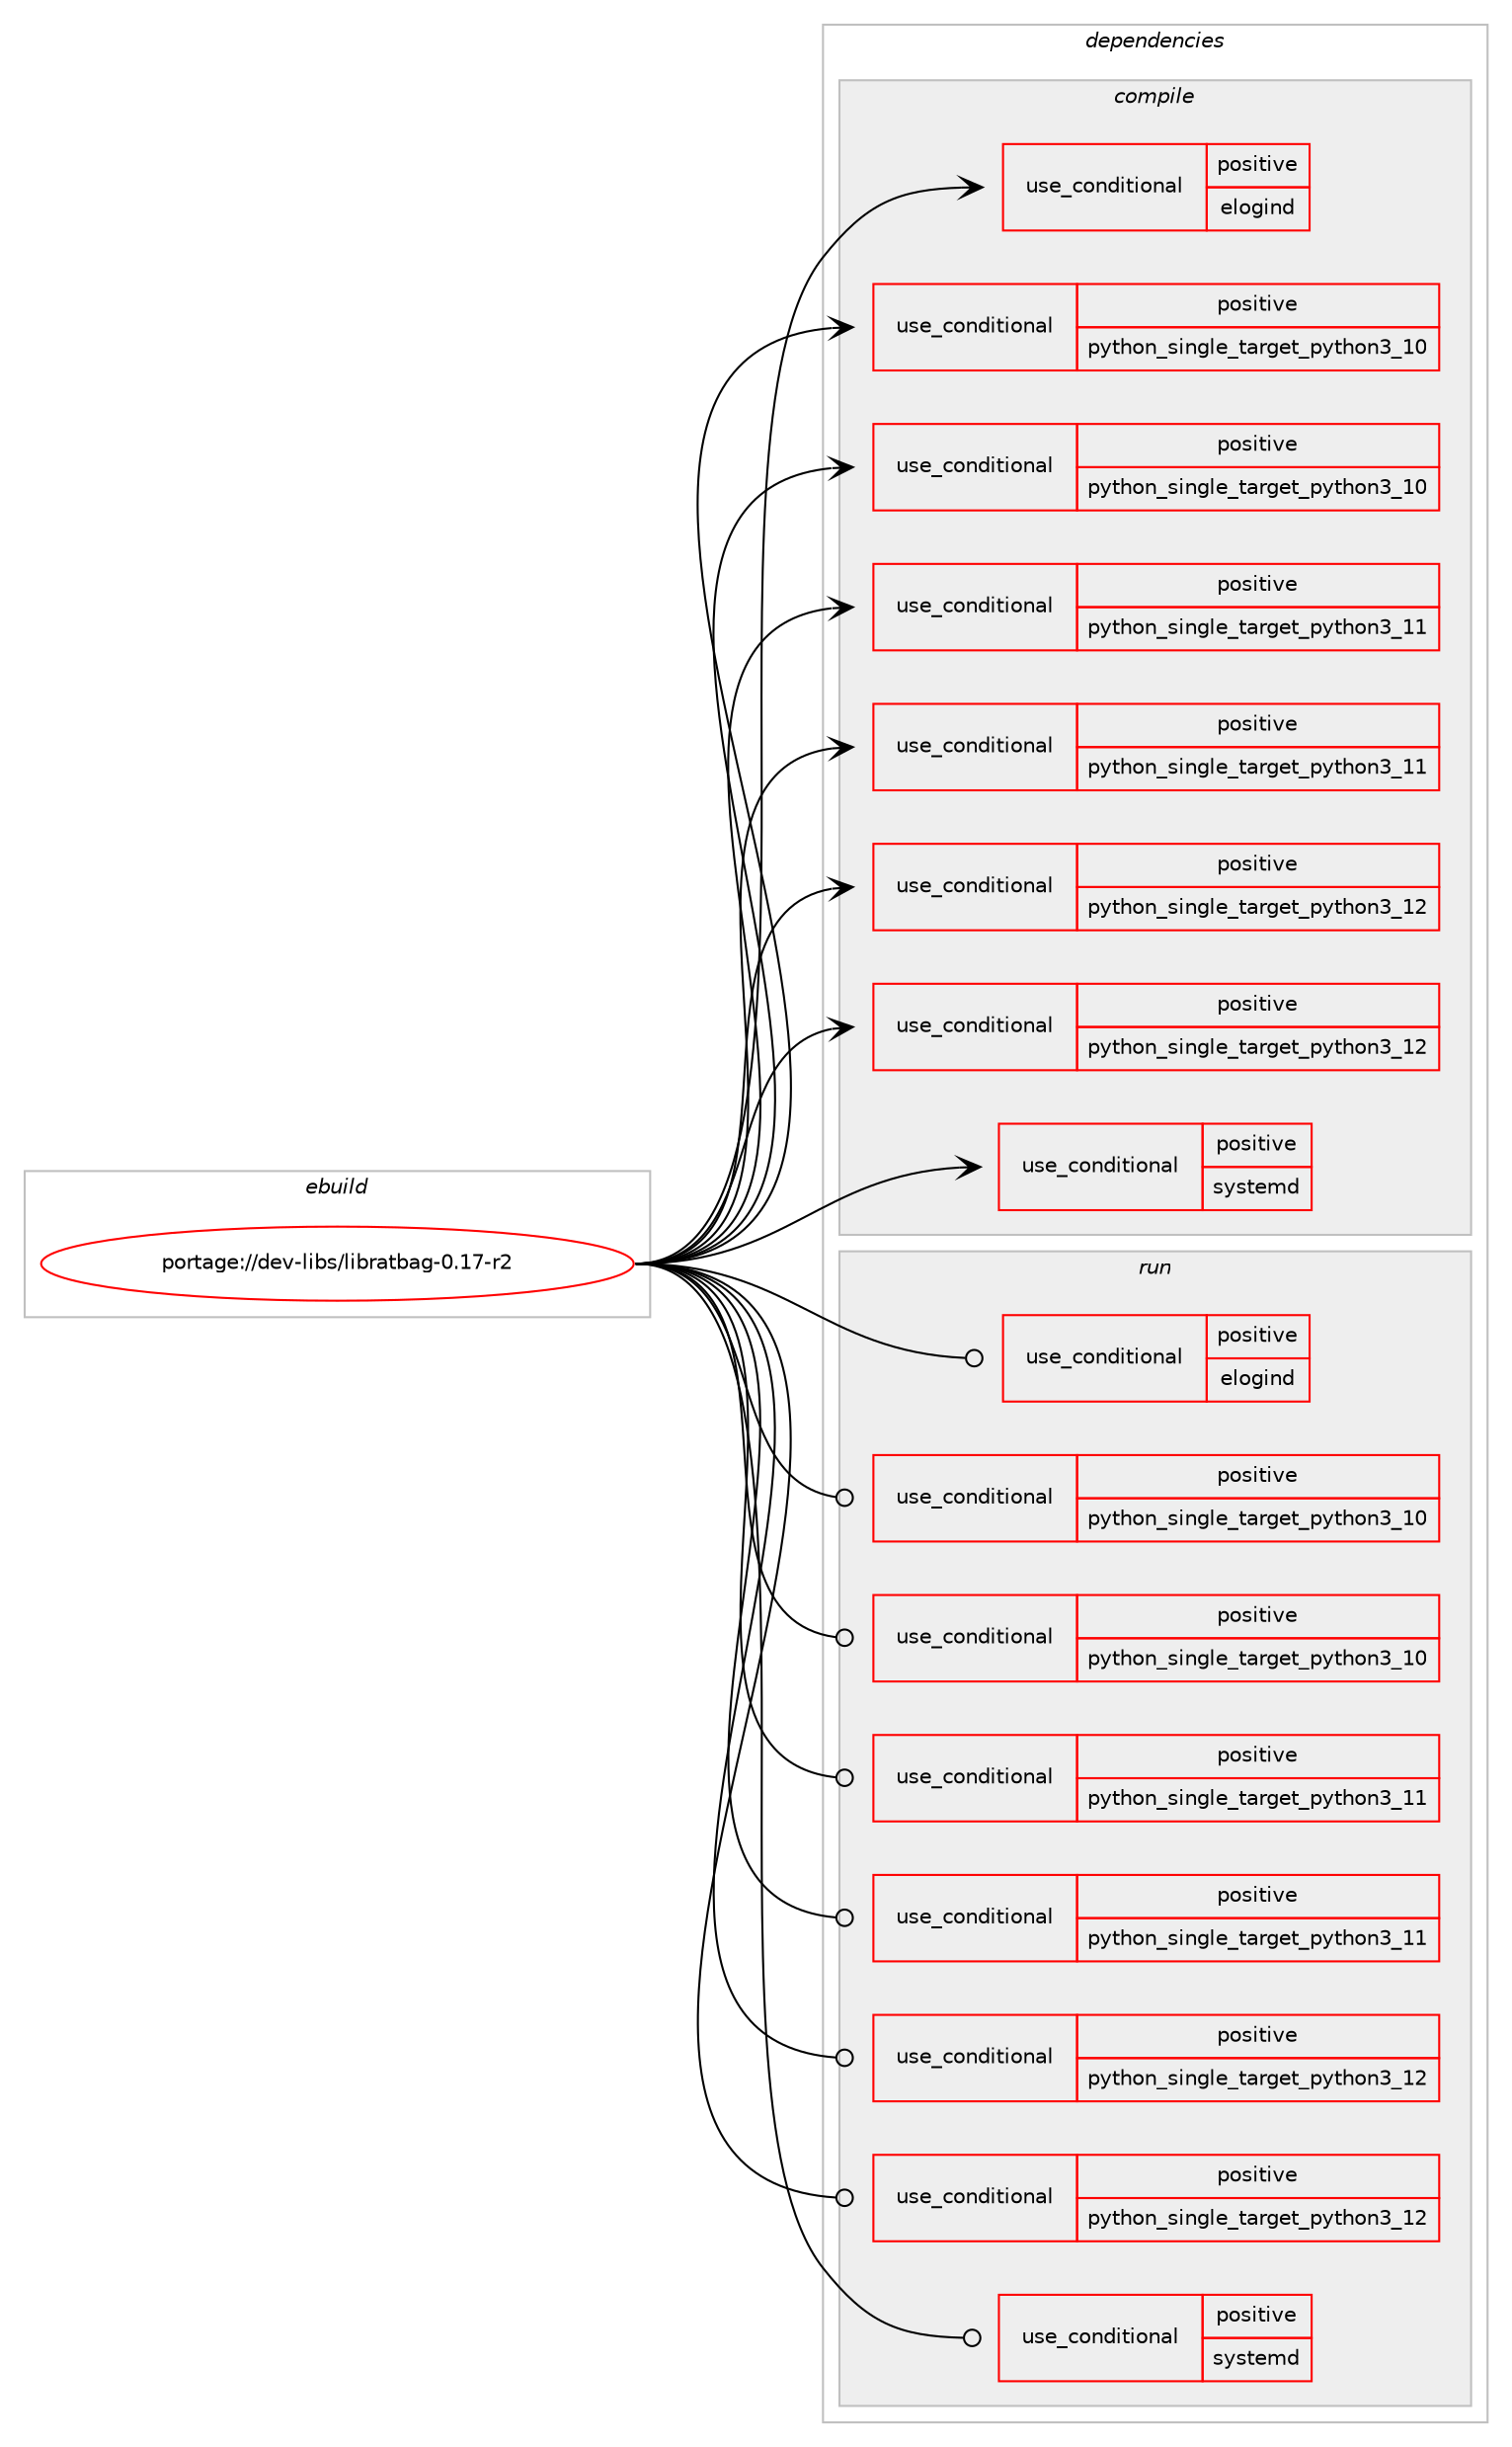 digraph prolog {

# *************
# Graph options
# *************

newrank=true;
concentrate=true;
compound=true;
graph [rankdir=LR,fontname=Helvetica,fontsize=10,ranksep=1.5];#, ranksep=2.5, nodesep=0.2];
edge  [arrowhead=vee];
node  [fontname=Helvetica,fontsize=10];

# **********
# The ebuild
# **********

subgraph cluster_leftcol {
color=gray;
rank=same;
label=<<i>ebuild</i>>;
id [label="portage://dev-libs/libratbag-0.17-r2", color=red, width=4, href="../dev-libs/libratbag-0.17-r2.svg"];
}

# ****************
# The dependencies
# ****************

subgraph cluster_midcol {
color=gray;
label=<<i>dependencies</i>>;
subgraph cluster_compile {
fillcolor="#eeeeee";
style=filled;
label=<<i>compile</i>>;
subgraph cond26428 {
dependency56373 [label=<<TABLE BORDER="0" CELLBORDER="1" CELLSPACING="0" CELLPADDING="4"><TR><TD ROWSPAN="3" CELLPADDING="10">use_conditional</TD></TR><TR><TD>positive</TD></TR><TR><TD>elogind</TD></TR></TABLE>>, shape=none, color=red];
# *** BEGIN UNKNOWN DEPENDENCY TYPE (TODO) ***
# dependency56373 -> package_dependency(portage://dev-libs/libratbag-0.17-r2,install,no,sys-auth,elogind,none,[,,],[],[])
# *** END UNKNOWN DEPENDENCY TYPE (TODO) ***

}
id:e -> dependency56373:w [weight=20,style="solid",arrowhead="vee"];
subgraph cond26429 {
dependency56374 [label=<<TABLE BORDER="0" CELLBORDER="1" CELLSPACING="0" CELLPADDING="4"><TR><TD ROWSPAN="3" CELLPADDING="10">use_conditional</TD></TR><TR><TD>positive</TD></TR><TR><TD>python_single_target_python3_10</TD></TR></TABLE>>, shape=none, color=red];
# *** BEGIN UNKNOWN DEPENDENCY TYPE (TODO) ***
# dependency56374 -> package_dependency(portage://dev-libs/libratbag-0.17-r2,install,no,dev-lang,python,none,[,,],[slot(3.10)],[])
# *** END UNKNOWN DEPENDENCY TYPE (TODO) ***

}
id:e -> dependency56374:w [weight=20,style="solid",arrowhead="vee"];
subgraph cond26430 {
dependency56375 [label=<<TABLE BORDER="0" CELLBORDER="1" CELLSPACING="0" CELLPADDING="4"><TR><TD ROWSPAN="3" CELLPADDING="10">use_conditional</TD></TR><TR><TD>positive</TD></TR><TR><TD>python_single_target_python3_10</TD></TR></TABLE>>, shape=none, color=red];
# *** BEGIN UNKNOWN DEPENDENCY TYPE (TODO) ***
# dependency56375 -> package_dependency(portage://dev-libs/libratbag-0.17-r2,install,no,dev-python,pygobject,none,[,,],[slot(3)],[use(enable(python_targets_python3_10),negative)])
# *** END UNKNOWN DEPENDENCY TYPE (TODO) ***

# *** BEGIN UNKNOWN DEPENDENCY TYPE (TODO) ***
# dependency56375 -> package_dependency(portage://dev-libs/libratbag-0.17-r2,install,no,dev-python,evdev,none,[,,],[],[use(enable(python_targets_python3_10),negative)])
# *** END UNKNOWN DEPENDENCY TYPE (TODO) ***

}
id:e -> dependency56375:w [weight=20,style="solid",arrowhead="vee"];
subgraph cond26431 {
dependency56376 [label=<<TABLE BORDER="0" CELLBORDER="1" CELLSPACING="0" CELLPADDING="4"><TR><TD ROWSPAN="3" CELLPADDING="10">use_conditional</TD></TR><TR><TD>positive</TD></TR><TR><TD>python_single_target_python3_11</TD></TR></TABLE>>, shape=none, color=red];
# *** BEGIN UNKNOWN DEPENDENCY TYPE (TODO) ***
# dependency56376 -> package_dependency(portage://dev-libs/libratbag-0.17-r2,install,no,dev-lang,python,none,[,,],[slot(3.11)],[])
# *** END UNKNOWN DEPENDENCY TYPE (TODO) ***

}
id:e -> dependency56376:w [weight=20,style="solid",arrowhead="vee"];
subgraph cond26432 {
dependency56377 [label=<<TABLE BORDER="0" CELLBORDER="1" CELLSPACING="0" CELLPADDING="4"><TR><TD ROWSPAN="3" CELLPADDING="10">use_conditional</TD></TR><TR><TD>positive</TD></TR><TR><TD>python_single_target_python3_11</TD></TR></TABLE>>, shape=none, color=red];
# *** BEGIN UNKNOWN DEPENDENCY TYPE (TODO) ***
# dependency56377 -> package_dependency(portage://dev-libs/libratbag-0.17-r2,install,no,dev-python,pygobject,none,[,,],[slot(3)],[use(enable(python_targets_python3_11),negative)])
# *** END UNKNOWN DEPENDENCY TYPE (TODO) ***

# *** BEGIN UNKNOWN DEPENDENCY TYPE (TODO) ***
# dependency56377 -> package_dependency(portage://dev-libs/libratbag-0.17-r2,install,no,dev-python,evdev,none,[,,],[],[use(enable(python_targets_python3_11),negative)])
# *** END UNKNOWN DEPENDENCY TYPE (TODO) ***

}
id:e -> dependency56377:w [weight=20,style="solid",arrowhead="vee"];
subgraph cond26433 {
dependency56378 [label=<<TABLE BORDER="0" CELLBORDER="1" CELLSPACING="0" CELLPADDING="4"><TR><TD ROWSPAN="3" CELLPADDING="10">use_conditional</TD></TR><TR><TD>positive</TD></TR><TR><TD>python_single_target_python3_12</TD></TR></TABLE>>, shape=none, color=red];
# *** BEGIN UNKNOWN DEPENDENCY TYPE (TODO) ***
# dependency56378 -> package_dependency(portage://dev-libs/libratbag-0.17-r2,install,no,dev-lang,python,none,[,,],[slot(3.12)],[])
# *** END UNKNOWN DEPENDENCY TYPE (TODO) ***

}
id:e -> dependency56378:w [weight=20,style="solid",arrowhead="vee"];
subgraph cond26434 {
dependency56379 [label=<<TABLE BORDER="0" CELLBORDER="1" CELLSPACING="0" CELLPADDING="4"><TR><TD ROWSPAN="3" CELLPADDING="10">use_conditional</TD></TR><TR><TD>positive</TD></TR><TR><TD>python_single_target_python3_12</TD></TR></TABLE>>, shape=none, color=red];
# *** BEGIN UNKNOWN DEPENDENCY TYPE (TODO) ***
# dependency56379 -> package_dependency(portage://dev-libs/libratbag-0.17-r2,install,no,dev-python,pygobject,none,[,,],[slot(3)],[use(enable(python_targets_python3_12),negative)])
# *** END UNKNOWN DEPENDENCY TYPE (TODO) ***

# *** BEGIN UNKNOWN DEPENDENCY TYPE (TODO) ***
# dependency56379 -> package_dependency(portage://dev-libs/libratbag-0.17-r2,install,no,dev-python,evdev,none,[,,],[],[use(enable(python_targets_python3_12),negative)])
# *** END UNKNOWN DEPENDENCY TYPE (TODO) ***

}
id:e -> dependency56379:w [weight=20,style="solid",arrowhead="vee"];
subgraph cond26435 {
dependency56380 [label=<<TABLE BORDER="0" CELLBORDER="1" CELLSPACING="0" CELLPADDING="4"><TR><TD ROWSPAN="3" CELLPADDING="10">use_conditional</TD></TR><TR><TD>positive</TD></TR><TR><TD>systemd</TD></TR></TABLE>>, shape=none, color=red];
# *** BEGIN UNKNOWN DEPENDENCY TYPE (TODO) ***
# dependency56380 -> package_dependency(portage://dev-libs/libratbag-0.17-r2,install,no,sys-apps,systemd,none,[,,],[],[])
# *** END UNKNOWN DEPENDENCY TYPE (TODO) ***

}
id:e -> dependency56380:w [weight=20,style="solid",arrowhead="vee"];
# *** BEGIN UNKNOWN DEPENDENCY TYPE (TODO) ***
# id -> package_dependency(portage://dev-libs/libratbag-0.17-r2,install,no,acct-group,plugdev,none,[,,],[],[])
# *** END UNKNOWN DEPENDENCY TYPE (TODO) ***

# *** BEGIN UNKNOWN DEPENDENCY TYPE (TODO) ***
# id -> package_dependency(portage://dev-libs/libratbag-0.17-r2,install,no,dev-libs,glib,none,[,,],[slot(2)],[])
# *** END UNKNOWN DEPENDENCY TYPE (TODO) ***

# *** BEGIN UNKNOWN DEPENDENCY TYPE (TODO) ***
# id -> package_dependency(portage://dev-libs/libratbag-0.17-r2,install,no,dev-libs,gobject-introspection,none,[,,],[],[])
# *** END UNKNOWN DEPENDENCY TYPE (TODO) ***

# *** BEGIN UNKNOWN DEPENDENCY TYPE (TODO) ***
# id -> package_dependency(portage://dev-libs/libratbag-0.17-r2,install,no,dev-libs,json-glib,none,[,,],[],[])
# *** END UNKNOWN DEPENDENCY TYPE (TODO) ***

# *** BEGIN UNKNOWN DEPENDENCY TYPE (TODO) ***
# id -> package_dependency(portage://dev-libs/libratbag-0.17-r2,install,no,dev-libs,libevdev,none,[,,],[],[])
# *** END UNKNOWN DEPENDENCY TYPE (TODO) ***

# *** BEGIN UNKNOWN DEPENDENCY TYPE (TODO) ***
# id -> package_dependency(portage://dev-libs/libratbag-0.17-r2,install,no,dev-libs,libunistring,none,[,,],any_same_slot,[])
# *** END UNKNOWN DEPENDENCY TYPE (TODO) ***

# *** BEGIN UNKNOWN DEPENDENCY TYPE (TODO) ***
# id -> package_dependency(portage://dev-libs/libratbag-0.17-r2,install,no,virtual,libudev,none,[,,],any_same_slot,[])
# *** END UNKNOWN DEPENDENCY TYPE (TODO) ***

}
subgraph cluster_compileandrun {
fillcolor="#eeeeee";
style=filled;
label=<<i>compile and run</i>>;
}
subgraph cluster_run {
fillcolor="#eeeeee";
style=filled;
label=<<i>run</i>>;
subgraph cond26436 {
dependency56381 [label=<<TABLE BORDER="0" CELLBORDER="1" CELLSPACING="0" CELLPADDING="4"><TR><TD ROWSPAN="3" CELLPADDING="10">use_conditional</TD></TR><TR><TD>positive</TD></TR><TR><TD>elogind</TD></TR></TABLE>>, shape=none, color=red];
# *** BEGIN UNKNOWN DEPENDENCY TYPE (TODO) ***
# dependency56381 -> package_dependency(portage://dev-libs/libratbag-0.17-r2,run,no,sys-auth,elogind,none,[,,],[],[])
# *** END UNKNOWN DEPENDENCY TYPE (TODO) ***

}
id:e -> dependency56381:w [weight=20,style="solid",arrowhead="odot"];
subgraph cond26437 {
dependency56382 [label=<<TABLE BORDER="0" CELLBORDER="1" CELLSPACING="0" CELLPADDING="4"><TR><TD ROWSPAN="3" CELLPADDING="10">use_conditional</TD></TR><TR><TD>positive</TD></TR><TR><TD>python_single_target_python3_10</TD></TR></TABLE>>, shape=none, color=red];
# *** BEGIN UNKNOWN DEPENDENCY TYPE (TODO) ***
# dependency56382 -> package_dependency(portage://dev-libs/libratbag-0.17-r2,run,no,dev-lang,python,none,[,,],[slot(3.10)],[])
# *** END UNKNOWN DEPENDENCY TYPE (TODO) ***

}
id:e -> dependency56382:w [weight=20,style="solid",arrowhead="odot"];
subgraph cond26438 {
dependency56383 [label=<<TABLE BORDER="0" CELLBORDER="1" CELLSPACING="0" CELLPADDING="4"><TR><TD ROWSPAN="3" CELLPADDING="10">use_conditional</TD></TR><TR><TD>positive</TD></TR><TR><TD>python_single_target_python3_10</TD></TR></TABLE>>, shape=none, color=red];
# *** BEGIN UNKNOWN DEPENDENCY TYPE (TODO) ***
# dependency56383 -> package_dependency(portage://dev-libs/libratbag-0.17-r2,run,no,dev-python,pygobject,none,[,,],[slot(3)],[use(enable(python_targets_python3_10),negative)])
# *** END UNKNOWN DEPENDENCY TYPE (TODO) ***

# *** BEGIN UNKNOWN DEPENDENCY TYPE (TODO) ***
# dependency56383 -> package_dependency(portage://dev-libs/libratbag-0.17-r2,run,no,dev-python,evdev,none,[,,],[],[use(enable(python_targets_python3_10),negative)])
# *** END UNKNOWN DEPENDENCY TYPE (TODO) ***

}
id:e -> dependency56383:w [weight=20,style="solid",arrowhead="odot"];
subgraph cond26439 {
dependency56384 [label=<<TABLE BORDER="0" CELLBORDER="1" CELLSPACING="0" CELLPADDING="4"><TR><TD ROWSPAN="3" CELLPADDING="10">use_conditional</TD></TR><TR><TD>positive</TD></TR><TR><TD>python_single_target_python3_11</TD></TR></TABLE>>, shape=none, color=red];
# *** BEGIN UNKNOWN DEPENDENCY TYPE (TODO) ***
# dependency56384 -> package_dependency(portage://dev-libs/libratbag-0.17-r2,run,no,dev-lang,python,none,[,,],[slot(3.11)],[])
# *** END UNKNOWN DEPENDENCY TYPE (TODO) ***

}
id:e -> dependency56384:w [weight=20,style="solid",arrowhead="odot"];
subgraph cond26440 {
dependency56385 [label=<<TABLE BORDER="0" CELLBORDER="1" CELLSPACING="0" CELLPADDING="4"><TR><TD ROWSPAN="3" CELLPADDING="10">use_conditional</TD></TR><TR><TD>positive</TD></TR><TR><TD>python_single_target_python3_11</TD></TR></TABLE>>, shape=none, color=red];
# *** BEGIN UNKNOWN DEPENDENCY TYPE (TODO) ***
# dependency56385 -> package_dependency(portage://dev-libs/libratbag-0.17-r2,run,no,dev-python,pygobject,none,[,,],[slot(3)],[use(enable(python_targets_python3_11),negative)])
# *** END UNKNOWN DEPENDENCY TYPE (TODO) ***

# *** BEGIN UNKNOWN DEPENDENCY TYPE (TODO) ***
# dependency56385 -> package_dependency(portage://dev-libs/libratbag-0.17-r2,run,no,dev-python,evdev,none,[,,],[],[use(enable(python_targets_python3_11),negative)])
# *** END UNKNOWN DEPENDENCY TYPE (TODO) ***

}
id:e -> dependency56385:w [weight=20,style="solid",arrowhead="odot"];
subgraph cond26441 {
dependency56386 [label=<<TABLE BORDER="0" CELLBORDER="1" CELLSPACING="0" CELLPADDING="4"><TR><TD ROWSPAN="3" CELLPADDING="10">use_conditional</TD></TR><TR><TD>positive</TD></TR><TR><TD>python_single_target_python3_12</TD></TR></TABLE>>, shape=none, color=red];
# *** BEGIN UNKNOWN DEPENDENCY TYPE (TODO) ***
# dependency56386 -> package_dependency(portage://dev-libs/libratbag-0.17-r2,run,no,dev-lang,python,none,[,,],[slot(3.12)],[])
# *** END UNKNOWN DEPENDENCY TYPE (TODO) ***

}
id:e -> dependency56386:w [weight=20,style="solid",arrowhead="odot"];
subgraph cond26442 {
dependency56387 [label=<<TABLE BORDER="0" CELLBORDER="1" CELLSPACING="0" CELLPADDING="4"><TR><TD ROWSPAN="3" CELLPADDING="10">use_conditional</TD></TR><TR><TD>positive</TD></TR><TR><TD>python_single_target_python3_12</TD></TR></TABLE>>, shape=none, color=red];
# *** BEGIN UNKNOWN DEPENDENCY TYPE (TODO) ***
# dependency56387 -> package_dependency(portage://dev-libs/libratbag-0.17-r2,run,no,dev-python,pygobject,none,[,,],[slot(3)],[use(enable(python_targets_python3_12),negative)])
# *** END UNKNOWN DEPENDENCY TYPE (TODO) ***

# *** BEGIN UNKNOWN DEPENDENCY TYPE (TODO) ***
# dependency56387 -> package_dependency(portage://dev-libs/libratbag-0.17-r2,run,no,dev-python,evdev,none,[,,],[],[use(enable(python_targets_python3_12),negative)])
# *** END UNKNOWN DEPENDENCY TYPE (TODO) ***

}
id:e -> dependency56387:w [weight=20,style="solid",arrowhead="odot"];
subgraph cond26443 {
dependency56388 [label=<<TABLE BORDER="0" CELLBORDER="1" CELLSPACING="0" CELLPADDING="4"><TR><TD ROWSPAN="3" CELLPADDING="10">use_conditional</TD></TR><TR><TD>positive</TD></TR><TR><TD>systemd</TD></TR></TABLE>>, shape=none, color=red];
# *** BEGIN UNKNOWN DEPENDENCY TYPE (TODO) ***
# dependency56388 -> package_dependency(portage://dev-libs/libratbag-0.17-r2,run,no,sys-apps,systemd,none,[,,],[],[])
# *** END UNKNOWN DEPENDENCY TYPE (TODO) ***

}
id:e -> dependency56388:w [weight=20,style="solid",arrowhead="odot"];
# *** BEGIN UNKNOWN DEPENDENCY TYPE (TODO) ***
# id -> package_dependency(portage://dev-libs/libratbag-0.17-r2,run,no,acct-group,plugdev,none,[,,],[],[])
# *** END UNKNOWN DEPENDENCY TYPE (TODO) ***

# *** BEGIN UNKNOWN DEPENDENCY TYPE (TODO) ***
# id -> package_dependency(portage://dev-libs/libratbag-0.17-r2,run,no,dev-libs,glib,none,[,,],[slot(2)],[])
# *** END UNKNOWN DEPENDENCY TYPE (TODO) ***

# *** BEGIN UNKNOWN DEPENDENCY TYPE (TODO) ***
# id -> package_dependency(portage://dev-libs/libratbag-0.17-r2,run,no,dev-libs,json-glib,none,[,,],[],[])
# *** END UNKNOWN DEPENDENCY TYPE (TODO) ***

# *** BEGIN UNKNOWN DEPENDENCY TYPE (TODO) ***
# id -> package_dependency(portage://dev-libs/libratbag-0.17-r2,run,no,dev-libs,libevdev,none,[,,],[],[])
# *** END UNKNOWN DEPENDENCY TYPE (TODO) ***

# *** BEGIN UNKNOWN DEPENDENCY TYPE (TODO) ***
# id -> package_dependency(portage://dev-libs/libratbag-0.17-r2,run,no,dev-libs,libunistring,none,[,,],any_same_slot,[])
# *** END UNKNOWN DEPENDENCY TYPE (TODO) ***

# *** BEGIN UNKNOWN DEPENDENCY TYPE (TODO) ***
# id -> package_dependency(portage://dev-libs/libratbag-0.17-r2,run,no,virtual,libudev,none,[,,],any_same_slot,[])
# *** END UNKNOWN DEPENDENCY TYPE (TODO) ***

}
}

# **************
# The candidates
# **************

subgraph cluster_choices {
rank=same;
color=gray;
label=<<i>candidates</i>>;

}

}
